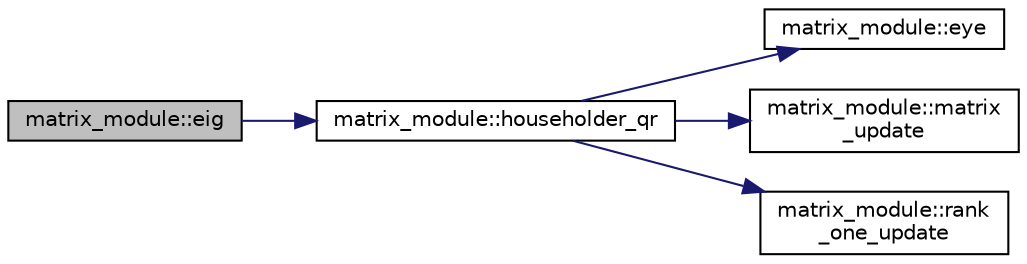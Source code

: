 digraph "matrix_module::eig"
{
 // LATEX_PDF_SIZE
  edge [fontname="Helvetica",fontsize="10",labelfontname="Helvetica",labelfontsize="10"];
  node [fontname="Helvetica",fontsize="10",shape=record];
  rankdir="LR";
  Node1 [label="matrix_module::eig",height=0.2,width=0.4,color="black", fillcolor="grey75", style="filled", fontcolor="black",tooltip=" "];
  Node1 -> Node2 [color="midnightblue",fontsize="10",style="solid",fontname="Helvetica"];
  Node2 [label="matrix_module::householder_qr",height=0.2,width=0.4,color="black", fillcolor="white", style="filled",URL="$namespacematrix__module.html#ac88cca09a0310ee3f4f32c86f6aac9e6",tooltip=" "];
  Node2 -> Node3 [color="midnightblue",fontsize="10",style="solid",fontname="Helvetica"];
  Node3 [label="matrix_module::eye",height=0.2,width=0.4,color="black", fillcolor="white", style="filled",URL="$namespacematrix__module.html#a5d18b03838a0ba41d729284188c492cb",tooltip=" "];
  Node2 -> Node4 [color="midnightblue",fontsize="10",style="solid",fontname="Helvetica"];
  Node4 [label="matrix_module::matrix\l_update",height=0.2,width=0.4,color="black", fillcolor="white", style="filled",URL="$namespacematrix__module.html#ad5e55e5a4eb29b1279b288d6be4ceaf1",tooltip=" "];
  Node2 -> Node5 [color="midnightblue",fontsize="10",style="solid",fontname="Helvetica"];
  Node5 [label="matrix_module::rank\l_one_update",height=0.2,width=0.4,color="black", fillcolor="white", style="filled",URL="$namespacematrix__module.html#a8bf812de99eb57e458068660b1f18489",tooltip=" "];
}
